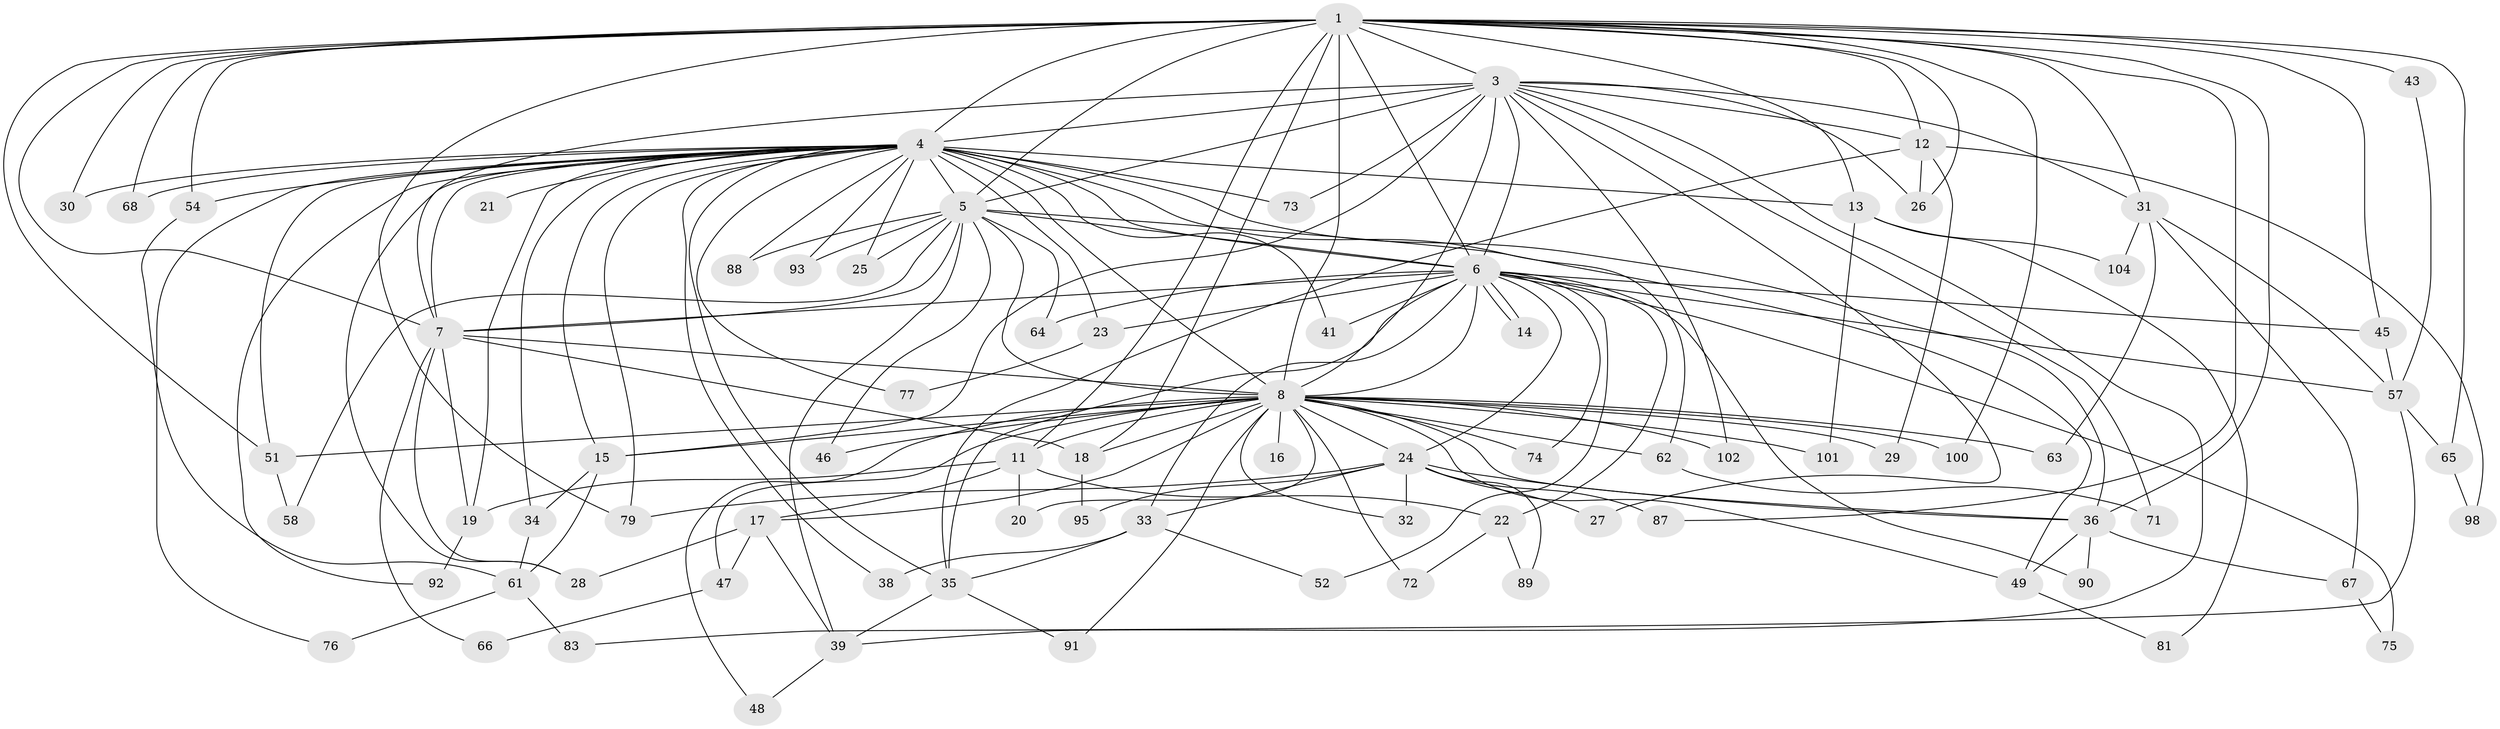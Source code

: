 // original degree distribution, {21: 0.019230769230769232, 15: 0.009615384615384616, 20: 0.009615384615384616, 25: 0.019230769230769232, 19: 0.009615384615384616, 13: 0.009615384615384616, 16: 0.009615384615384616, 26: 0.009615384615384616, 6: 0.038461538461538464, 2: 0.5673076923076923, 4: 0.10576923076923077, 5: 0.04807692307692308, 8: 0.009615384615384616, 3: 0.125, 7: 0.009615384615384616}
// Generated by graph-tools (version 1.1) at 2025/41/03/06/25 10:41:40]
// undirected, 78 vertices, 177 edges
graph export_dot {
graph [start="1"]
  node [color=gray90,style=filled];
  1 [super="+2"];
  3 [super="+44"];
  4 [super="+9"];
  5 [super="+40"];
  6 [super="+82"];
  7 [super="+86"];
  8 [super="+10"];
  11;
  12 [super="+99"];
  13 [super="+80"];
  14;
  15 [super="+37"];
  16;
  17 [super="+55"];
  18 [super="+70"];
  19 [super="+60"];
  20;
  21;
  22;
  23 [super="+84"];
  24 [super="+50"];
  25;
  26;
  27;
  28;
  29;
  30;
  31 [super="+78"];
  32;
  33 [super="+53"];
  34;
  35;
  36 [super="+56"];
  38;
  39 [super="+42"];
  41;
  43;
  45 [super="+85"];
  46;
  47;
  48;
  49 [super="+69"];
  51 [super="+96"];
  52;
  54;
  57 [super="+59"];
  58;
  61 [super="+103"];
  62;
  63;
  64;
  65;
  66;
  67;
  68 [super="+97"];
  71;
  72;
  73;
  74;
  75;
  76;
  77;
  79 [super="+94"];
  81;
  83;
  87;
  88;
  89;
  90;
  91;
  92;
  93;
  95;
  98;
  100;
  101;
  102;
  104;
  1 -- 3 [weight=2];
  1 -- 4 [weight=4];
  1 -- 5 [weight=2];
  1 -- 6 [weight=2];
  1 -- 7 [weight=2];
  1 -- 8 [weight=4];
  1 -- 12;
  1 -- 13;
  1 -- 18;
  1 -- 30;
  1 -- 36;
  1 -- 43 [weight=2];
  1 -- 51;
  1 -- 54;
  1 -- 65;
  1 -- 68;
  1 -- 79;
  1 -- 87;
  1 -- 11;
  1 -- 45;
  1 -- 100;
  1 -- 26;
  1 -- 31;
  3 -- 4 [weight=2];
  3 -- 5 [weight=3];
  3 -- 6;
  3 -- 7;
  3 -- 8 [weight=2];
  3 -- 12;
  3 -- 15;
  3 -- 26;
  3 -- 27;
  3 -- 31;
  3 -- 39;
  3 -- 71;
  3 -- 73;
  3 -- 102;
  4 -- 5 [weight=2];
  4 -- 6 [weight=2];
  4 -- 7 [weight=2];
  4 -- 8 [weight=4];
  4 -- 21 [weight=2];
  4 -- 25;
  4 -- 28;
  4 -- 35;
  4 -- 36;
  4 -- 51;
  4 -- 54;
  4 -- 68 [weight=2];
  4 -- 73;
  4 -- 77;
  4 -- 92;
  4 -- 93;
  4 -- 79;
  4 -- 76;
  4 -- 13 [weight=2];
  4 -- 19;
  4 -- 23 [weight=2];
  4 -- 88;
  4 -- 30;
  4 -- 34;
  4 -- 38;
  4 -- 41;
  4 -- 62;
  4 -- 15;
  5 -- 6;
  5 -- 7;
  5 -- 8 [weight=2];
  5 -- 25;
  5 -- 39;
  5 -- 46;
  5 -- 49;
  5 -- 58;
  5 -- 64;
  5 -- 88;
  5 -- 93;
  6 -- 7;
  6 -- 8 [weight=2];
  6 -- 14;
  6 -- 14;
  6 -- 22;
  6 -- 23;
  6 -- 24;
  6 -- 33;
  6 -- 41;
  6 -- 45 [weight=2];
  6 -- 52;
  6 -- 57;
  6 -- 64;
  6 -- 74;
  6 -- 75;
  6 -- 90;
  6 -- 35;
  7 -- 8 [weight=2];
  7 -- 18;
  7 -- 19;
  7 -- 66;
  7 -- 28;
  8 -- 16 [weight=2];
  8 -- 17;
  8 -- 29;
  8 -- 48;
  8 -- 91;
  8 -- 101;
  8 -- 72;
  8 -- 74;
  8 -- 11;
  8 -- 15;
  8 -- 20;
  8 -- 24;
  8 -- 32;
  8 -- 100;
  8 -- 102;
  8 -- 46;
  8 -- 47;
  8 -- 49;
  8 -- 62;
  8 -- 63;
  8 -- 36;
  8 -- 18;
  8 -- 51;
  11 -- 17;
  11 -- 20;
  11 -- 22;
  11 -- 19;
  12 -- 29;
  12 -- 35;
  12 -- 98;
  12 -- 26;
  13 -- 81;
  13 -- 101;
  13 -- 104;
  15 -- 34;
  15 -- 61;
  17 -- 28;
  17 -- 47;
  17 -- 39;
  18 -- 95;
  19 -- 92;
  22 -- 72;
  22 -- 89;
  23 -- 77;
  24 -- 27;
  24 -- 32;
  24 -- 33;
  24 -- 79;
  24 -- 89;
  24 -- 36;
  24 -- 87;
  24 -- 95;
  31 -- 63;
  31 -- 67;
  31 -- 104;
  31 -- 57;
  33 -- 38;
  33 -- 52;
  33 -- 35;
  34 -- 61;
  35 -- 91;
  35 -- 39;
  36 -- 49;
  36 -- 67;
  36 -- 90;
  39 -- 48;
  43 -- 57;
  45 -- 57;
  47 -- 66;
  49 -- 81;
  51 -- 58;
  54 -- 61;
  57 -- 65;
  57 -- 83;
  61 -- 76;
  61 -- 83;
  62 -- 71;
  65 -- 98;
  67 -- 75;
}
